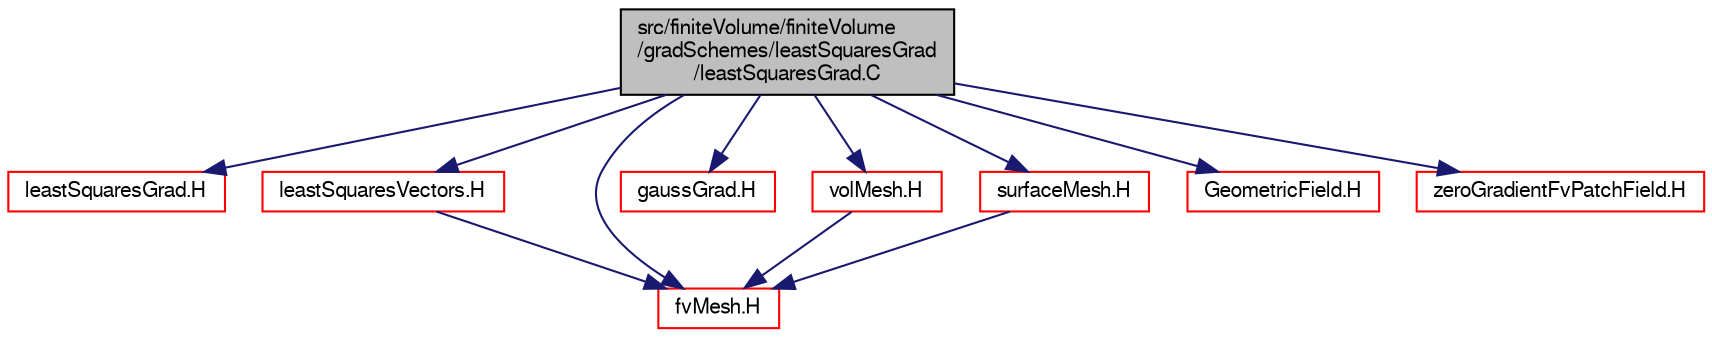digraph "src/finiteVolume/finiteVolume/gradSchemes/leastSquaresGrad/leastSquaresGrad.C"
{
  bgcolor="transparent";
  edge [fontname="FreeSans",fontsize="10",labelfontname="FreeSans",labelfontsize="10"];
  node [fontname="FreeSans",fontsize="10",shape=record];
  Node0 [label="src/finiteVolume/finiteVolume\l/gradSchemes/leastSquaresGrad\l/leastSquaresGrad.C",height=0.2,width=0.4,color="black", fillcolor="grey75", style="filled", fontcolor="black"];
  Node0 -> Node1 [color="midnightblue",fontsize="10",style="solid",fontname="FreeSans"];
  Node1 [label="leastSquaresGrad.H",height=0.2,width=0.4,color="red",URL="$a03143.html"];
  Node0 -> Node81 [color="midnightblue",fontsize="10",style="solid",fontname="FreeSans"];
  Node81 [label="leastSquaresVectors.H",height=0.2,width=0.4,color="red",URL="$a03152.html"];
  Node81 -> Node107 [color="midnightblue",fontsize="10",style="solid",fontname="FreeSans"];
  Node107 [label="fvMesh.H",height=0.2,width=0.4,color="red",URL="$a03533.html"];
  Node0 -> Node306 [color="midnightblue",fontsize="10",style="solid",fontname="FreeSans"];
  Node306 [label="gaussGrad.H",height=0.2,width=0.4,color="red",URL="$a03107.html"];
  Node0 -> Node107 [color="midnightblue",fontsize="10",style="solid",fontname="FreeSans"];
  Node0 -> Node309 [color="midnightblue",fontsize="10",style="solid",fontname="FreeSans"];
  Node309 [label="volMesh.H",height=0.2,width=0.4,color="red",URL="$a04346.html"];
  Node309 -> Node107 [color="midnightblue",fontsize="10",style="solid",fontname="FreeSans"];
  Node0 -> Node299 [color="midnightblue",fontsize="10",style="solid",fontname="FreeSans"];
  Node299 [label="surfaceMesh.H",height=0.2,width=0.4,color="red",URL="$a04343.html"];
  Node299 -> Node107 [color="midnightblue",fontsize="10",style="solid",fontname="FreeSans"];
  Node0 -> Node275 [color="midnightblue",fontsize="10",style="solid",fontname="FreeSans"];
  Node275 [label="GeometricField.H",height=0.2,width=0.4,color="red",URL="$a09809.html"];
  Node0 -> Node310 [color="midnightblue",fontsize="10",style="solid",fontname="FreeSans"];
  Node310 [label="zeroGradientFvPatchField.H",height=0.2,width=0.4,color="red",URL="$a01541.html"];
}

